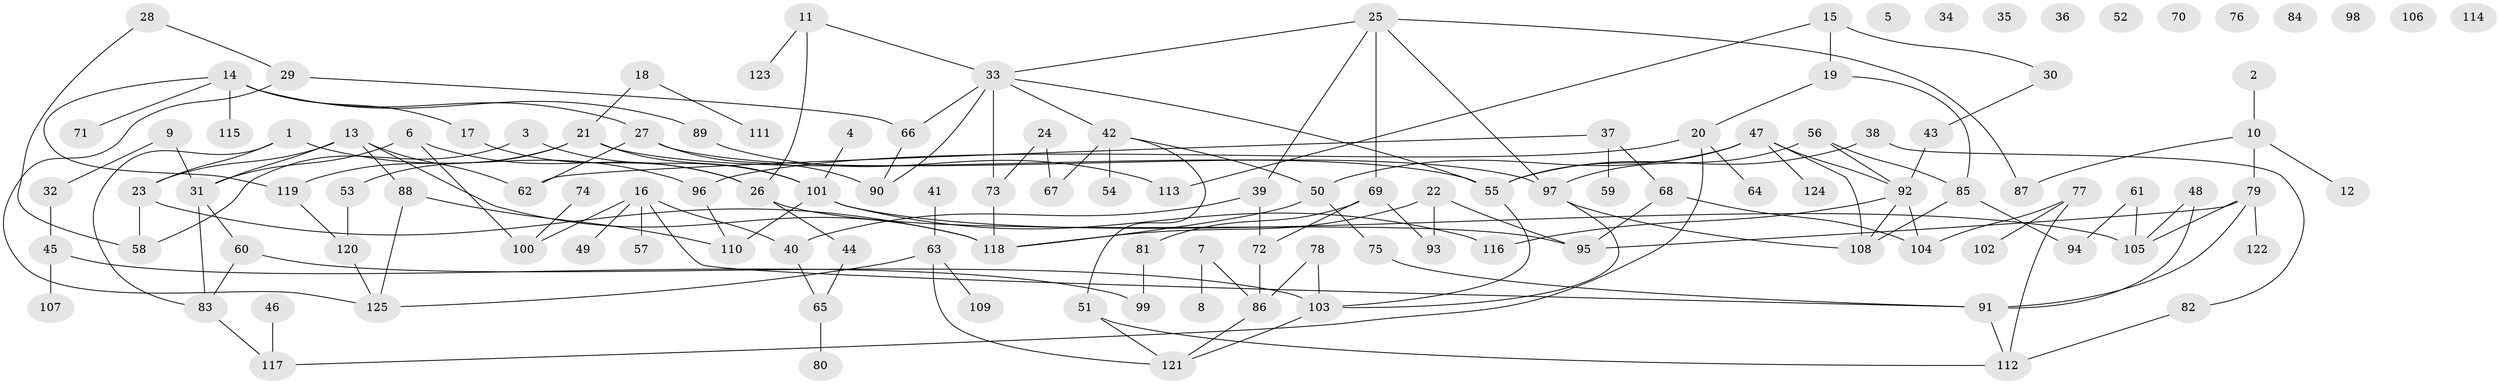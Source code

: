 // coarse degree distribution, {5: 0.15, 9: 0.025, 3: 0.2, 2: 0.175, 4: 0.125, 1: 0.125, 6: 0.175, 12: 0.025}
// Generated by graph-tools (version 1.1) at 2025/35/03/04/25 23:35:54]
// undirected, 125 vertices, 164 edges
graph export_dot {
  node [color=gray90,style=filled];
  1;
  2;
  3;
  4;
  5;
  6;
  7;
  8;
  9;
  10;
  11;
  12;
  13;
  14;
  15;
  16;
  17;
  18;
  19;
  20;
  21;
  22;
  23;
  24;
  25;
  26;
  27;
  28;
  29;
  30;
  31;
  32;
  33;
  34;
  35;
  36;
  37;
  38;
  39;
  40;
  41;
  42;
  43;
  44;
  45;
  46;
  47;
  48;
  49;
  50;
  51;
  52;
  53;
  54;
  55;
  56;
  57;
  58;
  59;
  60;
  61;
  62;
  63;
  64;
  65;
  66;
  67;
  68;
  69;
  70;
  71;
  72;
  73;
  74;
  75;
  76;
  77;
  78;
  79;
  80;
  81;
  82;
  83;
  84;
  85;
  86;
  87;
  88;
  89;
  90;
  91;
  92;
  93;
  94;
  95;
  96;
  97;
  98;
  99;
  100;
  101;
  102;
  103;
  104;
  105;
  106;
  107;
  108;
  109;
  110;
  111;
  112;
  113;
  114;
  115;
  116;
  117;
  118;
  119;
  120;
  121;
  122;
  123;
  124;
  125;
  1 -- 23;
  1 -- 83;
  1 -- 96;
  2 -- 10;
  3 -- 58;
  3 -- 101;
  4 -- 101;
  6 -- 26;
  6 -- 31;
  6 -- 100;
  7 -- 8;
  7 -- 86;
  9 -- 31;
  9 -- 32;
  10 -- 12;
  10 -- 79;
  10 -- 87;
  11 -- 26;
  11 -- 33;
  11 -- 123;
  13 -- 23;
  13 -- 31;
  13 -- 62;
  13 -- 88;
  13 -- 118;
  14 -- 17;
  14 -- 27;
  14 -- 71;
  14 -- 89;
  14 -- 115;
  14 -- 119;
  15 -- 19;
  15 -- 30;
  15 -- 113;
  16 -- 40;
  16 -- 49;
  16 -- 57;
  16 -- 91;
  16 -- 100;
  17 -- 26;
  18 -- 21;
  18 -- 111;
  19 -- 20;
  19 -- 85;
  20 -- 64;
  20 -- 96;
  20 -- 117;
  21 -- 53;
  21 -- 55;
  21 -- 101;
  21 -- 119;
  22 -- 93;
  22 -- 95;
  22 -- 118;
  23 -- 58;
  23 -- 118;
  24 -- 67;
  24 -- 73;
  25 -- 33;
  25 -- 39;
  25 -- 69;
  25 -- 87;
  25 -- 97;
  26 -- 44;
  26 -- 95;
  27 -- 62;
  27 -- 90;
  27 -- 97;
  28 -- 29;
  28 -- 58;
  29 -- 66;
  29 -- 125;
  30 -- 43;
  31 -- 60;
  31 -- 83;
  32 -- 45;
  33 -- 42;
  33 -- 55;
  33 -- 66;
  33 -- 73;
  33 -- 90;
  37 -- 59;
  37 -- 62;
  37 -- 68;
  38 -- 55;
  38 -- 82;
  39 -- 40;
  39 -- 72;
  40 -- 65;
  41 -- 63;
  42 -- 50;
  42 -- 51;
  42 -- 54;
  42 -- 67;
  43 -- 92;
  44 -- 65;
  45 -- 99;
  45 -- 107;
  46 -- 117;
  47 -- 50;
  47 -- 55;
  47 -- 92;
  47 -- 108;
  47 -- 124;
  48 -- 91;
  48 -- 105;
  50 -- 75;
  50 -- 118;
  51 -- 112;
  51 -- 121;
  53 -- 120;
  55 -- 103;
  56 -- 85;
  56 -- 92;
  56 -- 97;
  60 -- 83;
  60 -- 103;
  61 -- 94;
  61 -- 105;
  63 -- 109;
  63 -- 121;
  63 -- 125;
  65 -- 80;
  66 -- 90;
  68 -- 95;
  68 -- 104;
  69 -- 72;
  69 -- 81;
  69 -- 93;
  72 -- 86;
  73 -- 118;
  74 -- 100;
  75 -- 91;
  77 -- 102;
  77 -- 104;
  77 -- 112;
  78 -- 86;
  78 -- 103;
  79 -- 91;
  79 -- 95;
  79 -- 105;
  79 -- 122;
  81 -- 99;
  82 -- 112;
  83 -- 117;
  85 -- 94;
  85 -- 108;
  86 -- 121;
  88 -- 110;
  88 -- 125;
  89 -- 113;
  91 -- 112;
  92 -- 104;
  92 -- 108;
  92 -- 116;
  96 -- 110;
  97 -- 103;
  97 -- 108;
  101 -- 105;
  101 -- 110;
  101 -- 116;
  103 -- 121;
  119 -- 120;
  120 -- 125;
}
